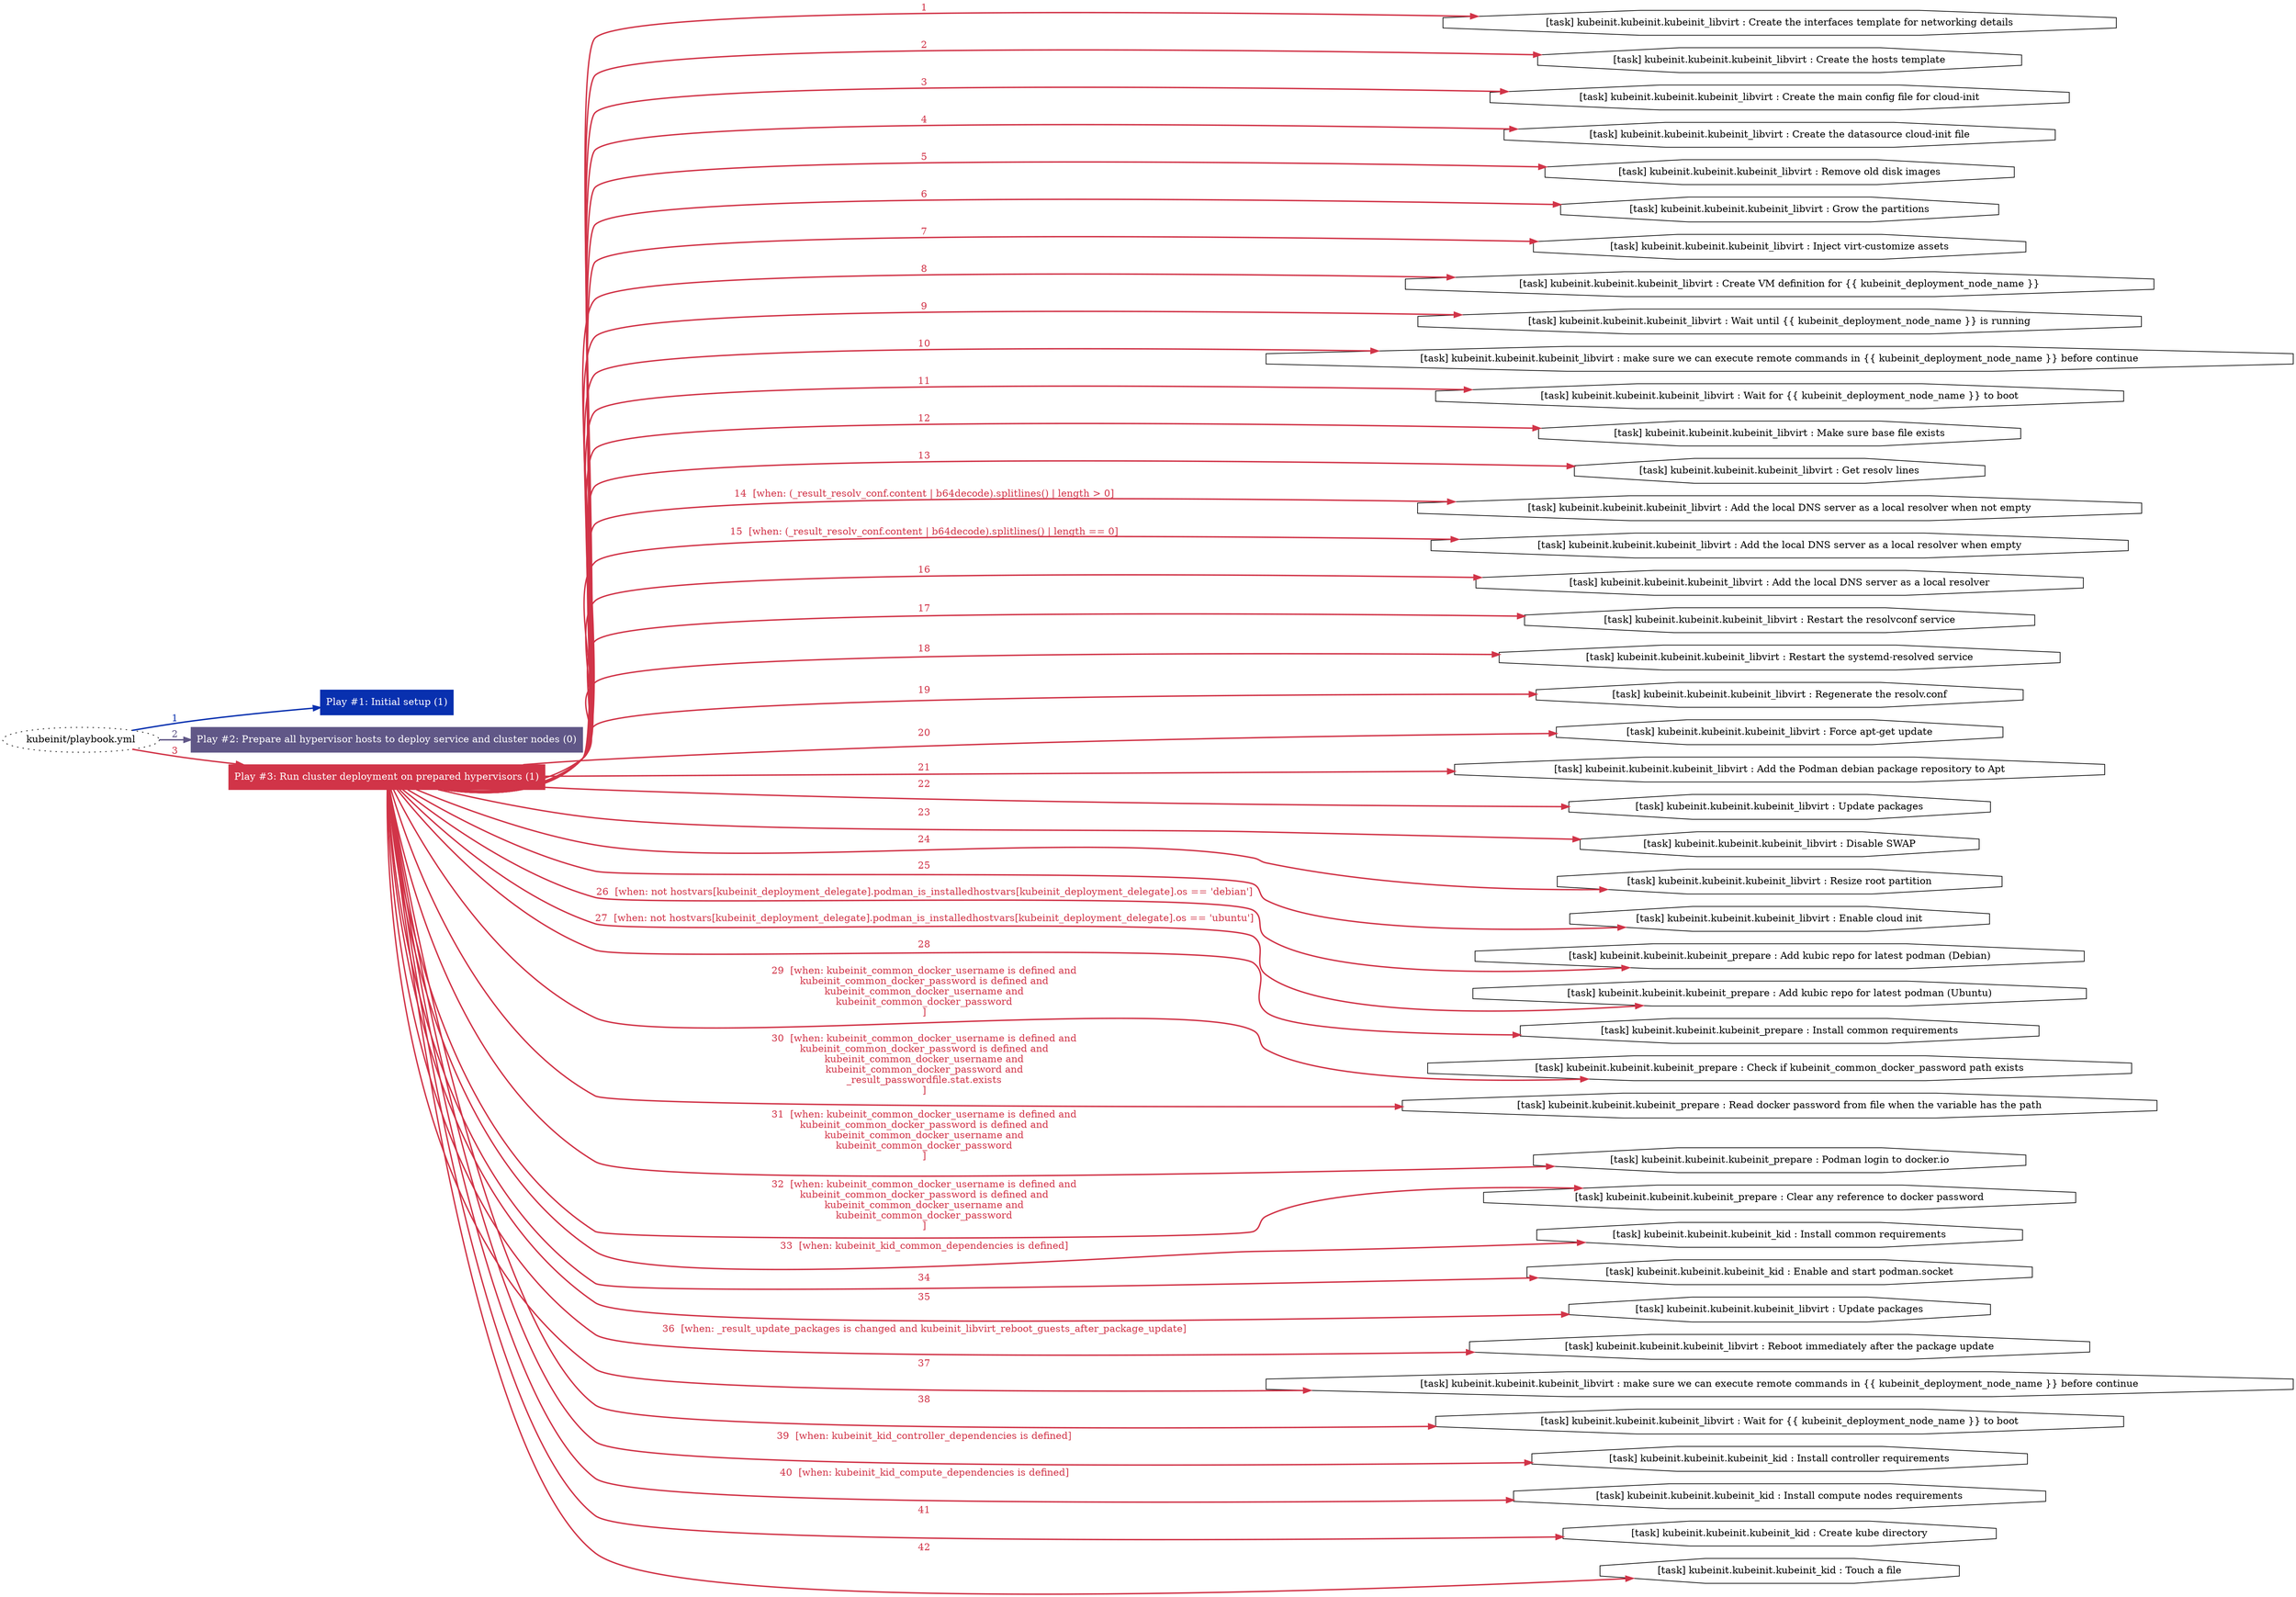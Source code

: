 digraph "kubeinit/playbook.yml "{
	graph [concentrate=true ordering=in rankdir=LR ratio=fill]
	edge [esep=5 sep=10]
	"kubeinit/playbook.yml" [id=root_node style=dotted]
	subgraph "Play #1: Initial setup (1) "{
		"Play #1: Initial setup (1)" [color="#0830af" fontcolor="#ffffff" id="play_4cc60753-83de-41bd-92a8-dfee581060f8" shape=box style=filled tooltip=localhost]
		"kubeinit/playbook.yml" -> "Play #1: Initial setup (1)" [label=1 color="#0830af" fontcolor="#0830af" id="edge_b082c63f-8c1c-4a5d-b9ab-23bd1b591b45" style=bold]
	}
	subgraph "Play #2: Prepare all hypervisor hosts to deploy service and cluster nodes (0) "{
		"Play #2: Prepare all hypervisor hosts to deploy service and cluster nodes (0)" [color="#605787" fontcolor="#ffffff" id="play_91d9b04d-e7ef-42a9-a164-bd0354a5e856" shape=box style=filled tooltip=""]
		"kubeinit/playbook.yml" -> "Play #2: Prepare all hypervisor hosts to deploy service and cluster nodes (0)" [label=2 color="#605787" fontcolor="#605787" id="edge_a8a0b5cb-c98e-4896-b7d3-81cdbb2bffe0" style=bold]
	}
	subgraph "Play #3: Run cluster deployment on prepared hypervisors (1) "{
		"Play #3: Run cluster deployment on prepared hypervisors (1)" [color="#d13448" fontcolor="#ffffff" id="play_4df371e6-adcb-45a0-bcab-ebd49f221d0f" shape=box style=filled tooltip=localhost]
		"kubeinit/playbook.yml" -> "Play #3: Run cluster deployment on prepared hypervisors (1)" [label=3 color="#d13448" fontcolor="#d13448" id="edge_df598f0a-ab80-4d7a-bef1-bbbb1c549b16" style=bold]
		"task_edb58431-cb1c-4989-b609-e79c4d673bf7" [label="[task] kubeinit.kubeinit.kubeinit_libvirt : Create the interfaces template for networking details" id="task_edb58431-cb1c-4989-b609-e79c4d673bf7" shape=octagon tooltip="[task] kubeinit.kubeinit.kubeinit_libvirt : Create the interfaces template for networking details"]
		"Play #3: Run cluster deployment on prepared hypervisors (1)" -> "task_edb58431-cb1c-4989-b609-e79c4d673bf7" [label=1 color="#d13448" fontcolor="#d13448" id="edge_f7fcd7d3-7342-438b-ac1f-d4f425be12f0" style=bold]
		"task_a20ae99e-183e-450d-b454-bab089a13695" [label="[task] kubeinit.kubeinit.kubeinit_libvirt : Create the hosts template" id="task_a20ae99e-183e-450d-b454-bab089a13695" shape=octagon tooltip="[task] kubeinit.kubeinit.kubeinit_libvirt : Create the hosts template"]
		"Play #3: Run cluster deployment on prepared hypervisors (1)" -> "task_a20ae99e-183e-450d-b454-bab089a13695" [label=2 color="#d13448" fontcolor="#d13448" id="edge_083f0149-483a-4158-9dd9-35a8b1672380" style=bold]
		"task_21bb7027-7cf8-4236-b854-aa2952a76dab" [label="[task] kubeinit.kubeinit.kubeinit_libvirt : Create the main config file for cloud-init" id="task_21bb7027-7cf8-4236-b854-aa2952a76dab" shape=octagon tooltip="[task] kubeinit.kubeinit.kubeinit_libvirt : Create the main config file for cloud-init"]
		"Play #3: Run cluster deployment on prepared hypervisors (1)" -> "task_21bb7027-7cf8-4236-b854-aa2952a76dab" [label=3 color="#d13448" fontcolor="#d13448" id="edge_b4627fdc-7e76-4dc8-b899-b0a0b28b457f" style=bold]
		"task_2f6ee9f8-fca7-4676-a2df-924e4c7f164e" [label="[task] kubeinit.kubeinit.kubeinit_libvirt : Create the datasource cloud-init file" id="task_2f6ee9f8-fca7-4676-a2df-924e4c7f164e" shape=octagon tooltip="[task] kubeinit.kubeinit.kubeinit_libvirt : Create the datasource cloud-init file"]
		"Play #3: Run cluster deployment on prepared hypervisors (1)" -> "task_2f6ee9f8-fca7-4676-a2df-924e4c7f164e" [label=4 color="#d13448" fontcolor="#d13448" id="edge_2d25b498-7d74-4e23-af40-efb2811dc502" style=bold]
		"task_81dca03d-bfa9-40a9-9bf8-d56d39089257" [label="[task] kubeinit.kubeinit.kubeinit_libvirt : Remove old disk images" id="task_81dca03d-bfa9-40a9-9bf8-d56d39089257" shape=octagon tooltip="[task] kubeinit.kubeinit.kubeinit_libvirt : Remove old disk images"]
		"Play #3: Run cluster deployment on prepared hypervisors (1)" -> "task_81dca03d-bfa9-40a9-9bf8-d56d39089257" [label=5 color="#d13448" fontcolor="#d13448" id="edge_1796acab-f81b-4d59-b4b7-3c4bd729ade8" style=bold]
		"task_b48159f0-f010-4f9e-b8fd-6686554a3c60" [label="[task] kubeinit.kubeinit.kubeinit_libvirt : Grow the partitions" id="task_b48159f0-f010-4f9e-b8fd-6686554a3c60" shape=octagon tooltip="[task] kubeinit.kubeinit.kubeinit_libvirt : Grow the partitions"]
		"Play #3: Run cluster deployment on prepared hypervisors (1)" -> "task_b48159f0-f010-4f9e-b8fd-6686554a3c60" [label=6 color="#d13448" fontcolor="#d13448" id="edge_ef961605-38e6-40fb-a561-564595b6c47a" style=bold]
		"task_4a2b27a6-dec2-4e21-bea5-29650a301889" [label="[task] kubeinit.kubeinit.kubeinit_libvirt : Inject virt-customize assets" id="task_4a2b27a6-dec2-4e21-bea5-29650a301889" shape=octagon tooltip="[task] kubeinit.kubeinit.kubeinit_libvirt : Inject virt-customize assets"]
		"Play #3: Run cluster deployment on prepared hypervisors (1)" -> "task_4a2b27a6-dec2-4e21-bea5-29650a301889" [label=7 color="#d13448" fontcolor="#d13448" id="edge_509a152f-a9ac-42f7-bfef-4f676e249688" style=bold]
		"task_b18bd79b-871a-44ae-b641-47920616aeaf" [label="[task] kubeinit.kubeinit.kubeinit_libvirt : Create VM definition for {{ kubeinit_deployment_node_name }}" id="task_b18bd79b-871a-44ae-b641-47920616aeaf" shape=octagon tooltip="[task] kubeinit.kubeinit.kubeinit_libvirt : Create VM definition for {{ kubeinit_deployment_node_name }}"]
		"Play #3: Run cluster deployment on prepared hypervisors (1)" -> "task_b18bd79b-871a-44ae-b641-47920616aeaf" [label=8 color="#d13448" fontcolor="#d13448" id="edge_8cb649bf-b4cd-4ed6-95d4-73a638eb50e6" style=bold]
		"task_36736339-5fa8-4c67-9772-991db6a8ef3e" [label="[task] kubeinit.kubeinit.kubeinit_libvirt : Wait until {{ kubeinit_deployment_node_name }} is running" id="task_36736339-5fa8-4c67-9772-991db6a8ef3e" shape=octagon tooltip="[task] kubeinit.kubeinit.kubeinit_libvirt : Wait until {{ kubeinit_deployment_node_name }} is running"]
		"Play #3: Run cluster deployment on prepared hypervisors (1)" -> "task_36736339-5fa8-4c67-9772-991db6a8ef3e" [label=9 color="#d13448" fontcolor="#d13448" id="edge_87b539ca-d666-4d76-855f-4c8ac94bd671" style=bold]
		"task_e6700a86-75a1-4992-b98a-a128db96d129" [label="[task] kubeinit.kubeinit.kubeinit_libvirt : make sure we can execute remote commands in {{ kubeinit_deployment_node_name }} before continue" id="task_e6700a86-75a1-4992-b98a-a128db96d129" shape=octagon tooltip="[task] kubeinit.kubeinit.kubeinit_libvirt : make sure we can execute remote commands in {{ kubeinit_deployment_node_name }} before continue"]
		"Play #3: Run cluster deployment on prepared hypervisors (1)" -> "task_e6700a86-75a1-4992-b98a-a128db96d129" [label=10 color="#d13448" fontcolor="#d13448" id="edge_596beeb4-9a33-4267-877e-d8f88a549fe8" style=bold]
		"task_59501310-7a2d-47b0-949b-a1883d4dd953" [label="[task] kubeinit.kubeinit.kubeinit_libvirt : Wait for {{ kubeinit_deployment_node_name }} to boot" id="task_59501310-7a2d-47b0-949b-a1883d4dd953" shape=octagon tooltip="[task] kubeinit.kubeinit.kubeinit_libvirt : Wait for {{ kubeinit_deployment_node_name }} to boot"]
		"Play #3: Run cluster deployment on prepared hypervisors (1)" -> "task_59501310-7a2d-47b0-949b-a1883d4dd953" [label=11 color="#d13448" fontcolor="#d13448" id="edge_c837f688-e2e8-4a0c-bbe5-002a6657c865" style=bold]
		"task_78e7ed85-197c-40c2-b5f1-4eeb8e15a3af" [label="[task] kubeinit.kubeinit.kubeinit_libvirt : Make sure base file exists" id="task_78e7ed85-197c-40c2-b5f1-4eeb8e15a3af" shape=octagon tooltip="[task] kubeinit.kubeinit.kubeinit_libvirt : Make sure base file exists"]
		"Play #3: Run cluster deployment on prepared hypervisors (1)" -> "task_78e7ed85-197c-40c2-b5f1-4eeb8e15a3af" [label=12 color="#d13448" fontcolor="#d13448" id="edge_fc07a65d-39db-4bec-b688-ad497d5d9c86" style=bold]
		"task_537ad54d-13cd-4059-9d27-8d392e09d8ad" [label="[task] kubeinit.kubeinit.kubeinit_libvirt : Get resolv lines" id="task_537ad54d-13cd-4059-9d27-8d392e09d8ad" shape=octagon tooltip="[task] kubeinit.kubeinit.kubeinit_libvirt : Get resolv lines"]
		"Play #3: Run cluster deployment on prepared hypervisors (1)" -> "task_537ad54d-13cd-4059-9d27-8d392e09d8ad" [label=13 color="#d13448" fontcolor="#d13448" id="edge_23c05935-3f37-46a9-bd9c-ab7b4a6a58f1" style=bold]
		"task_418fc311-da99-46ad-a08a-cc6300e7e188" [label="[task] kubeinit.kubeinit.kubeinit_libvirt : Add the local DNS server as a local resolver when not empty" id="task_418fc311-da99-46ad-a08a-cc6300e7e188" shape=octagon tooltip="[task] kubeinit.kubeinit.kubeinit_libvirt : Add the local DNS server as a local resolver when not empty"]
		"Play #3: Run cluster deployment on prepared hypervisors (1)" -> "task_418fc311-da99-46ad-a08a-cc6300e7e188" [label="14  [when: (_result_resolv_conf.content | b64decode).splitlines() | length > 0]" color="#d13448" fontcolor="#d13448" id="edge_2d6d7fea-b304-4d12-ad94-5f42514b2b79" style=bold]
		"task_7a86c15a-da4b-4276-85db-aa05b39e07ca" [label="[task] kubeinit.kubeinit.kubeinit_libvirt : Add the local DNS server as a local resolver when empty" id="task_7a86c15a-da4b-4276-85db-aa05b39e07ca" shape=octagon tooltip="[task] kubeinit.kubeinit.kubeinit_libvirt : Add the local DNS server as a local resolver when empty"]
		"Play #3: Run cluster deployment on prepared hypervisors (1)" -> "task_7a86c15a-da4b-4276-85db-aa05b39e07ca" [label="15  [when: (_result_resolv_conf.content | b64decode).splitlines() | length == 0]" color="#d13448" fontcolor="#d13448" id="edge_b5b85896-f810-4ffe-a19c-3a211921639b" style=bold]
		"task_0312eac7-fc96-4160-bb04-70da37ec7d8a" [label="[task] kubeinit.kubeinit.kubeinit_libvirt : Add the local DNS server as a local resolver" id="task_0312eac7-fc96-4160-bb04-70da37ec7d8a" shape=octagon tooltip="[task] kubeinit.kubeinit.kubeinit_libvirt : Add the local DNS server as a local resolver"]
		"Play #3: Run cluster deployment on prepared hypervisors (1)" -> "task_0312eac7-fc96-4160-bb04-70da37ec7d8a" [label=16 color="#d13448" fontcolor="#d13448" id="edge_01012ed4-edde-4451-8d44-614f3c257c3b" style=bold]
		"task_43d71565-135e-45a6-a373-3460f3337d42" [label="[task] kubeinit.kubeinit.kubeinit_libvirt : Restart the resolvconf service" id="task_43d71565-135e-45a6-a373-3460f3337d42" shape=octagon tooltip="[task] kubeinit.kubeinit.kubeinit_libvirt : Restart the resolvconf service"]
		"Play #3: Run cluster deployment on prepared hypervisors (1)" -> "task_43d71565-135e-45a6-a373-3460f3337d42" [label=17 color="#d13448" fontcolor="#d13448" id="edge_10548df1-88a9-4f47-a709-4801cbe30728" style=bold]
		"task_757bc095-4796-4afd-b0de-cc2f8b785831" [label="[task] kubeinit.kubeinit.kubeinit_libvirt : Restart the systemd-resolved service" id="task_757bc095-4796-4afd-b0de-cc2f8b785831" shape=octagon tooltip="[task] kubeinit.kubeinit.kubeinit_libvirt : Restart the systemd-resolved service"]
		"Play #3: Run cluster deployment on prepared hypervisors (1)" -> "task_757bc095-4796-4afd-b0de-cc2f8b785831" [label=18 color="#d13448" fontcolor="#d13448" id="edge_50852af7-b784-413d-85c7-e1cafc52bb5b" style=bold]
		"task_d07a8b58-dbfd-47b0-ab7c-f200933e6426" [label="[task] kubeinit.kubeinit.kubeinit_libvirt : Regenerate the resolv.conf" id="task_d07a8b58-dbfd-47b0-ab7c-f200933e6426" shape=octagon tooltip="[task] kubeinit.kubeinit.kubeinit_libvirt : Regenerate the resolv.conf"]
		"Play #3: Run cluster deployment on prepared hypervisors (1)" -> "task_d07a8b58-dbfd-47b0-ab7c-f200933e6426" [label=19 color="#d13448" fontcolor="#d13448" id="edge_d65611c7-c170-4a04-a201-1fa8b9107466" style=bold]
		"task_de475e51-903a-4afb-a37f-ac070365e256" [label="[task] kubeinit.kubeinit.kubeinit_libvirt : Force apt-get update" id="task_de475e51-903a-4afb-a37f-ac070365e256" shape=octagon tooltip="[task] kubeinit.kubeinit.kubeinit_libvirt : Force apt-get update"]
		"Play #3: Run cluster deployment on prepared hypervisors (1)" -> "task_de475e51-903a-4afb-a37f-ac070365e256" [label=20 color="#d13448" fontcolor="#d13448" id="edge_2766ca79-e333-4e80-b43c-a8d1dc6b15b3" style=bold]
		"task_f406c8a8-9691-4963-8b3b-7ac0b5e6e8cd" [label="[task] kubeinit.kubeinit.kubeinit_libvirt : Add the Podman debian package repository to Apt" id="task_f406c8a8-9691-4963-8b3b-7ac0b5e6e8cd" shape=octagon tooltip="[task] kubeinit.kubeinit.kubeinit_libvirt : Add the Podman debian package repository to Apt"]
		"Play #3: Run cluster deployment on prepared hypervisors (1)" -> "task_f406c8a8-9691-4963-8b3b-7ac0b5e6e8cd" [label=21 color="#d13448" fontcolor="#d13448" id="edge_8a3cb861-57be-44e1-87c1-0b672aa4f687" style=bold]
		"task_df83cde3-ae06-4b67-9f48-5c2184440aee" [label="[task] kubeinit.kubeinit.kubeinit_libvirt : Update packages" id="task_df83cde3-ae06-4b67-9f48-5c2184440aee" shape=octagon tooltip="[task] kubeinit.kubeinit.kubeinit_libvirt : Update packages"]
		"Play #3: Run cluster deployment on prepared hypervisors (1)" -> "task_df83cde3-ae06-4b67-9f48-5c2184440aee" [label=22 color="#d13448" fontcolor="#d13448" id="edge_f2612db9-d11c-44cb-bd70-0764a20b4de8" style=bold]
		"task_4927fc35-6fe5-47c1-b866-f2f519febe5e" [label="[task] kubeinit.kubeinit.kubeinit_libvirt : Disable SWAP" id="task_4927fc35-6fe5-47c1-b866-f2f519febe5e" shape=octagon tooltip="[task] kubeinit.kubeinit.kubeinit_libvirt : Disable SWAP"]
		"Play #3: Run cluster deployment on prepared hypervisors (1)" -> "task_4927fc35-6fe5-47c1-b866-f2f519febe5e" [label=23 color="#d13448" fontcolor="#d13448" id="edge_13a0015f-ef20-49b4-b9f2-27c133d50871" style=bold]
		"task_e7e15d8e-887a-4c78-b670-be4bdb665b70" [label="[task] kubeinit.kubeinit.kubeinit_libvirt : Resize root partition" id="task_e7e15d8e-887a-4c78-b670-be4bdb665b70" shape=octagon tooltip="[task] kubeinit.kubeinit.kubeinit_libvirt : Resize root partition"]
		"Play #3: Run cluster deployment on prepared hypervisors (1)" -> "task_e7e15d8e-887a-4c78-b670-be4bdb665b70" [label=24 color="#d13448" fontcolor="#d13448" id="edge_ad847887-22d3-4377-82f0-cd32d424a980" style=bold]
		"task_434d4925-e998-46f1-bba3-0114f09bb752" [label="[task] kubeinit.kubeinit.kubeinit_libvirt : Enable cloud init" id="task_434d4925-e998-46f1-bba3-0114f09bb752" shape=octagon tooltip="[task] kubeinit.kubeinit.kubeinit_libvirt : Enable cloud init"]
		"Play #3: Run cluster deployment on prepared hypervisors (1)" -> "task_434d4925-e998-46f1-bba3-0114f09bb752" [label=25 color="#d13448" fontcolor="#d13448" id="edge_36d90001-e7ea-44fa-b6cd-ceb9790a7730" style=bold]
		"task_d00fdd1a-af51-466d-80d6-3d8385b0ccd5" [label="[task] kubeinit.kubeinit.kubeinit_prepare : Add kubic repo for latest podman (Debian)" id="task_d00fdd1a-af51-466d-80d6-3d8385b0ccd5" shape=octagon tooltip="[task] kubeinit.kubeinit.kubeinit_prepare : Add kubic repo for latest podman (Debian)"]
		"Play #3: Run cluster deployment on prepared hypervisors (1)" -> "task_d00fdd1a-af51-466d-80d6-3d8385b0ccd5" [label="26  [when: not hostvars[kubeinit_deployment_delegate].podman_is_installedhostvars[kubeinit_deployment_delegate].os == 'debian']" color="#d13448" fontcolor="#d13448" id="edge_ba078b50-9153-4f9e-ab3f-5139aae78a64" style=bold]
		"task_8765ecf1-62ab-4d84-b1aa-904f839b1893" [label="[task] kubeinit.kubeinit.kubeinit_prepare : Add kubic repo for latest podman (Ubuntu)" id="task_8765ecf1-62ab-4d84-b1aa-904f839b1893" shape=octagon tooltip="[task] kubeinit.kubeinit.kubeinit_prepare : Add kubic repo for latest podman (Ubuntu)"]
		"Play #3: Run cluster deployment on prepared hypervisors (1)" -> "task_8765ecf1-62ab-4d84-b1aa-904f839b1893" [label="27  [when: not hostvars[kubeinit_deployment_delegate].podman_is_installedhostvars[kubeinit_deployment_delegate].os == 'ubuntu']" color="#d13448" fontcolor="#d13448" id="edge_91fb8752-60eb-4cf1-88c5-df444355e4c4" style=bold]
		"task_8b6758e5-c892-4362-b7f0-b16de242ed21" [label="[task] kubeinit.kubeinit.kubeinit_prepare : Install common requirements" id="task_8b6758e5-c892-4362-b7f0-b16de242ed21" shape=octagon tooltip="[task] kubeinit.kubeinit.kubeinit_prepare : Install common requirements"]
		"Play #3: Run cluster deployment on prepared hypervisors (1)" -> "task_8b6758e5-c892-4362-b7f0-b16de242ed21" [label=28 color="#d13448" fontcolor="#d13448" id="edge_94b50295-71d7-44fd-afc9-9ea54a50af37" style=bold]
		"task_2aa37676-84e6-4a1a-b436-9b45e1b868f7" [label="[task] kubeinit.kubeinit.kubeinit_prepare : Check if kubeinit_common_docker_password path exists" id="task_2aa37676-84e6-4a1a-b436-9b45e1b868f7" shape=octagon tooltip="[task] kubeinit.kubeinit.kubeinit_prepare : Check if kubeinit_common_docker_password path exists"]
		"Play #3: Run cluster deployment on prepared hypervisors (1)" -> "task_2aa37676-84e6-4a1a-b436-9b45e1b868f7" [label="29  [when: kubeinit_common_docker_username is defined and
kubeinit_common_docker_password is defined and
kubeinit_common_docker_username and
kubeinit_common_docker_password
]" color="#d13448" fontcolor="#d13448" id="edge_7192b3c0-58c3-4b2c-b8bd-2c246c330685" style=bold]
		"task_2436b111-7047-498e-bede-78dc5fbb2808" [label="[task] kubeinit.kubeinit.kubeinit_prepare : Read docker password from file when the variable has the path" id="task_2436b111-7047-498e-bede-78dc5fbb2808" shape=octagon tooltip="[task] kubeinit.kubeinit.kubeinit_prepare : Read docker password from file when the variable has the path"]
		"Play #3: Run cluster deployment on prepared hypervisors (1)" -> "task_2436b111-7047-498e-bede-78dc5fbb2808" [label="30  [when: kubeinit_common_docker_username is defined and
kubeinit_common_docker_password is defined and
kubeinit_common_docker_username and
kubeinit_common_docker_password and
_result_passwordfile.stat.exists
]" color="#d13448" fontcolor="#d13448" id="edge_347c70e9-90ee-4327-9114-776b4e31090b" style=bold]
		"task_f2e71e48-cbdb-4e3c-b3f6-d7cb67e8c39e" [label="[task] kubeinit.kubeinit.kubeinit_prepare : Podman login to docker.io" id="task_f2e71e48-cbdb-4e3c-b3f6-d7cb67e8c39e" shape=octagon tooltip="[task] kubeinit.kubeinit.kubeinit_prepare : Podman login to docker.io"]
		"Play #3: Run cluster deployment on prepared hypervisors (1)" -> "task_f2e71e48-cbdb-4e3c-b3f6-d7cb67e8c39e" [label="31  [when: kubeinit_common_docker_username is defined and
kubeinit_common_docker_password is defined and
kubeinit_common_docker_username and
kubeinit_common_docker_password
]" color="#d13448" fontcolor="#d13448" id="edge_146403ea-e1e9-4a40-be3d-4f7160939a48" style=bold]
		"task_0bcea647-a2ae-4506-b592-d365ab2a069f" [label="[task] kubeinit.kubeinit.kubeinit_prepare : Clear any reference to docker password" id="task_0bcea647-a2ae-4506-b592-d365ab2a069f" shape=octagon tooltip="[task] kubeinit.kubeinit.kubeinit_prepare : Clear any reference to docker password"]
		"Play #3: Run cluster deployment on prepared hypervisors (1)" -> "task_0bcea647-a2ae-4506-b592-d365ab2a069f" [label="32  [when: kubeinit_common_docker_username is defined and
kubeinit_common_docker_password is defined and
kubeinit_common_docker_username and
kubeinit_common_docker_password
]" color="#d13448" fontcolor="#d13448" id="edge_ef37bfbd-56cc-41ca-a298-ea40acf36178" style=bold]
		"task_55db623b-6745-403a-b20c-974c8390bd41" [label="[task] kubeinit.kubeinit.kubeinit_kid : Install common requirements" id="task_55db623b-6745-403a-b20c-974c8390bd41" shape=octagon tooltip="[task] kubeinit.kubeinit.kubeinit_kid : Install common requirements"]
		"Play #3: Run cluster deployment on prepared hypervisors (1)" -> "task_55db623b-6745-403a-b20c-974c8390bd41" [label="33  [when: kubeinit_kid_common_dependencies is defined]" color="#d13448" fontcolor="#d13448" id="edge_7679d258-5db3-409c-86a2-24f26c42661a" style=bold]
		"task_0111d645-1cdc-4ab9-9477-59a020d43db0" [label="[task] kubeinit.kubeinit.kubeinit_kid : Enable and start podman.socket" id="task_0111d645-1cdc-4ab9-9477-59a020d43db0" shape=octagon tooltip="[task] kubeinit.kubeinit.kubeinit_kid : Enable and start podman.socket"]
		"Play #3: Run cluster deployment on prepared hypervisors (1)" -> "task_0111d645-1cdc-4ab9-9477-59a020d43db0" [label=34 color="#d13448" fontcolor="#d13448" id="edge_3ad97728-bc8a-47ba-967b-306353c47679" style=bold]
		"task_689d3032-49b3-4564-b5e1-3134243fab82" [label="[task] kubeinit.kubeinit.kubeinit_libvirt : Update packages" id="task_689d3032-49b3-4564-b5e1-3134243fab82" shape=octagon tooltip="[task] kubeinit.kubeinit.kubeinit_libvirt : Update packages"]
		"Play #3: Run cluster deployment on prepared hypervisors (1)" -> "task_689d3032-49b3-4564-b5e1-3134243fab82" [label=35 color="#d13448" fontcolor="#d13448" id="edge_1b8c93d9-014d-4aa2-862d-08adf8cdfc32" style=bold]
		"task_91b287a7-1461-4c72-af07-8081bb314e00" [label="[task] kubeinit.kubeinit.kubeinit_libvirt : Reboot immediately after the package update" id="task_91b287a7-1461-4c72-af07-8081bb314e00" shape=octagon tooltip="[task] kubeinit.kubeinit.kubeinit_libvirt : Reboot immediately after the package update"]
		"Play #3: Run cluster deployment on prepared hypervisors (1)" -> "task_91b287a7-1461-4c72-af07-8081bb314e00" [label="36  [when: _result_update_packages is changed and kubeinit_libvirt_reboot_guests_after_package_update]" color="#d13448" fontcolor="#d13448" id="edge_fb4d7f25-4461-47ba-99fe-e9f883a39af7" style=bold]
		"task_dd976820-f607-4756-a40e-522daa26982f" [label="[task] kubeinit.kubeinit.kubeinit_libvirt : make sure we can execute remote commands in {{ kubeinit_deployment_node_name }} before continue" id="task_dd976820-f607-4756-a40e-522daa26982f" shape=octagon tooltip="[task] kubeinit.kubeinit.kubeinit_libvirt : make sure we can execute remote commands in {{ kubeinit_deployment_node_name }} before continue"]
		"Play #3: Run cluster deployment on prepared hypervisors (1)" -> "task_dd976820-f607-4756-a40e-522daa26982f" [label=37 color="#d13448" fontcolor="#d13448" id="edge_6056c1e4-625d-419f-b01c-5ad43a5752fe" style=bold]
		"task_9ece0fa3-50b8-47e1-9e14-c74576c47b27" [label="[task] kubeinit.kubeinit.kubeinit_libvirt : Wait for {{ kubeinit_deployment_node_name }} to boot" id="task_9ece0fa3-50b8-47e1-9e14-c74576c47b27" shape=octagon tooltip="[task] kubeinit.kubeinit.kubeinit_libvirt : Wait for {{ kubeinit_deployment_node_name }} to boot"]
		"Play #3: Run cluster deployment on prepared hypervisors (1)" -> "task_9ece0fa3-50b8-47e1-9e14-c74576c47b27" [label=38 color="#d13448" fontcolor="#d13448" id="edge_9e86bf88-966f-4b86-bd23-c7df9dd87031" style=bold]
		"task_bd14c8a6-c957-4270-b52a-bc4a7c83db64" [label="[task] kubeinit.kubeinit.kubeinit_kid : Install controller requirements" id="task_bd14c8a6-c957-4270-b52a-bc4a7c83db64" shape=octagon tooltip="[task] kubeinit.kubeinit.kubeinit_kid : Install controller requirements"]
		"Play #3: Run cluster deployment on prepared hypervisors (1)" -> "task_bd14c8a6-c957-4270-b52a-bc4a7c83db64" [label="39  [when: kubeinit_kid_controller_dependencies is defined]" color="#d13448" fontcolor="#d13448" id="edge_18a42670-7778-4d6d-bdd0-1982d3d4e46d" style=bold]
		"task_8e299193-4d81-4bb3-9756-90fdb7a0e956" [label="[task] kubeinit.kubeinit.kubeinit_kid : Install compute nodes requirements" id="task_8e299193-4d81-4bb3-9756-90fdb7a0e956" shape=octagon tooltip="[task] kubeinit.kubeinit.kubeinit_kid : Install compute nodes requirements"]
		"Play #3: Run cluster deployment on prepared hypervisors (1)" -> "task_8e299193-4d81-4bb3-9756-90fdb7a0e956" [label="40  [when: kubeinit_kid_compute_dependencies is defined]" color="#d13448" fontcolor="#d13448" id="edge_4794dc5a-f12a-465c-9b48-3da566795d34" style=bold]
		"task_5579061b-a183-443d-92b7-fe926567114a" [label="[task] kubeinit.kubeinit.kubeinit_kid : Create kube directory" id="task_5579061b-a183-443d-92b7-fe926567114a" shape=octagon tooltip="[task] kubeinit.kubeinit.kubeinit_kid : Create kube directory"]
		"Play #3: Run cluster deployment on prepared hypervisors (1)" -> "task_5579061b-a183-443d-92b7-fe926567114a" [label=41 color="#d13448" fontcolor="#d13448" id="edge_88de5c3d-8d36-4c57-a546-13b9b0570470" style=bold]
		"task_4bbb45da-e034-4e69-9bee-73cd38cf4aa7" [label="[task] kubeinit.kubeinit.kubeinit_kid : Touch a file" id="task_4bbb45da-e034-4e69-9bee-73cd38cf4aa7" shape=octagon tooltip="[task] kubeinit.kubeinit.kubeinit_kid : Touch a file"]
		"Play #3: Run cluster deployment on prepared hypervisors (1)" -> "task_4bbb45da-e034-4e69-9bee-73cd38cf4aa7" [label=42 color="#d13448" fontcolor="#d13448" id="edge_1d4e5b03-969d-4731-8234-8a84be9d3e79" style=bold]
	}
}
